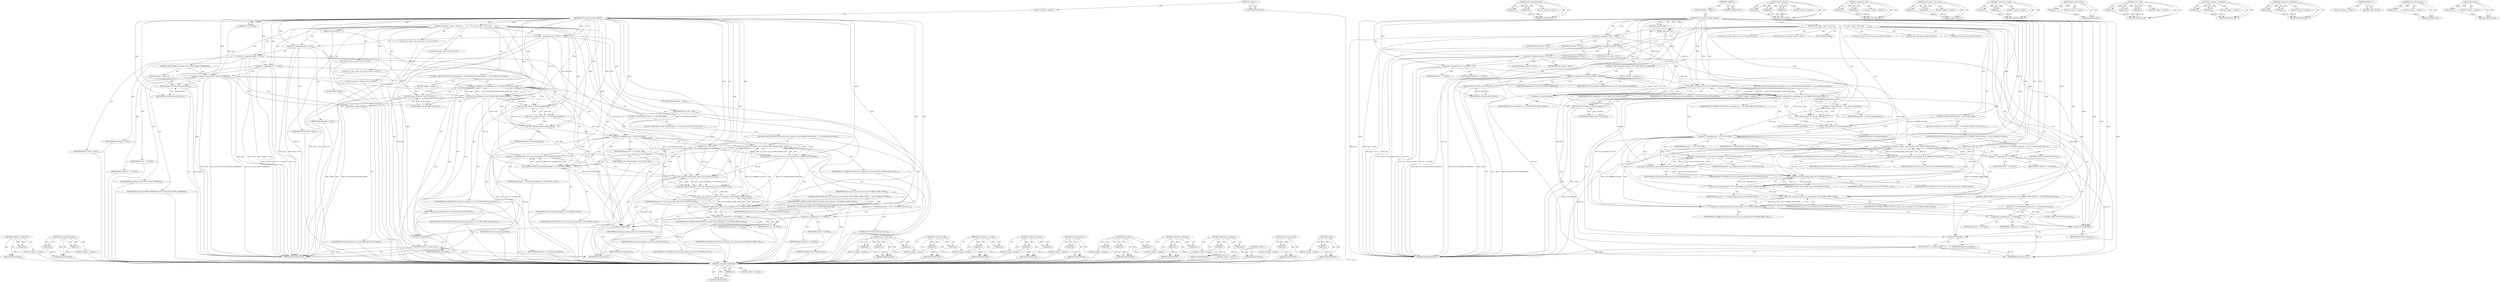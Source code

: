 digraph "M_free" {
vulnerable_145 [label=<(METHOD,&lt;operator&gt;.addressOf)>];
vulnerable_146 [label=<(PARAM,p1)>];
vulnerable_147 [label=<(BLOCK,&lt;empty&gt;,&lt;empty&gt;)>];
vulnerable_148 [label=<(METHOD_RETURN,ANY)>];
vulnerable_167 [label=<(METHOD,M_fs_path_basename)>];
vulnerable_168 [label=<(PARAM,p1)>];
vulnerable_169 [label=<(PARAM,p2)>];
vulnerable_170 [label=<(BLOCK,&lt;empty&gt;,&lt;empty&gt;)>];
vulnerable_171 [label=<(METHOD_RETURN,ANY)>];
vulnerable_6 [label=<(METHOD,&lt;global&gt;)<SUB>1</SUB>>];
vulnerable_7 [label=<(BLOCK,&lt;empty&gt;,&lt;empty&gt;)<SUB>1</SUB>>];
vulnerable_8 [label=<(METHOD,M_fs_check_overwrite_allowed)<SUB>1</SUB>>];
vulnerable_9 [label=<(PARAM,const char *p1)<SUB>1</SUB>>];
vulnerable_10 [label=<(PARAM,const char *p2)<SUB>1</SUB>>];
vulnerable_11 [label=<(PARAM,M_uint32 mode)<SUB>1</SUB>>];
vulnerable_12 [label=<(BLOCK,{
 	M_fs_info_t  *info = NULL;
	char         *p...,{
 	M_fs_info_t  *info = NULL;
	char         *p...)<SUB>2</SUB>>];
vulnerable_13 [label="<(LOCAL,M_fs_info_t* info: M_fs_info_t*)<SUB>3</SUB>>"];
vulnerable_14 [label=<(&lt;operator&gt;.assignment,*info = NULL)<SUB>3</SUB>>];
vulnerable_15 [label=<(IDENTIFIER,info,*info = NULL)<SUB>3</SUB>>];
vulnerable_16 [label=<(IDENTIFIER,NULL,*info = NULL)<SUB>3</SUB>>];
vulnerable_17 [label="<(LOCAL,char* pold: char*)<SUB>4</SUB>>"];
vulnerable_18 [label=<(&lt;operator&gt;.assignment,*pold = NULL)<SUB>4</SUB>>];
vulnerable_19 [label=<(IDENTIFIER,pold,*pold = NULL)<SUB>4</SUB>>];
vulnerable_20 [label=<(IDENTIFIER,NULL,*pold = NULL)<SUB>4</SUB>>];
vulnerable_21 [label="<(LOCAL,char* pnew: char*)<SUB>5</SUB>>"];
vulnerable_22 [label=<(&lt;operator&gt;.assignment,*pnew = NULL)<SUB>5</SUB>>];
vulnerable_23 [label=<(IDENTIFIER,pnew,*pnew = NULL)<SUB>5</SUB>>];
vulnerable_24 [label=<(IDENTIFIER,NULL,*pnew = NULL)<SUB>5</SUB>>];
vulnerable_25 [label="<(LOCAL,M_fs_type_t type: M_fs_type_t)<SUB>6</SUB>>"];
vulnerable_26 [label="<(LOCAL,M_bool ret: M_bool)<SUB>7</SUB>>"];
vulnerable_27 [label=<(&lt;operator&gt;.assignment,ret  = M_TRUE)<SUB>7</SUB>>];
vulnerable_28 [label=<(IDENTIFIER,ret,ret  = M_TRUE)<SUB>7</SUB>>];
vulnerable_29 [label=<(IDENTIFIER,M_TRUE,ret  = M_TRUE)<SUB>7</SUB>>];
vulnerable_30 [label=<(CONTROL_STRUCTURE,IF,if (mode &amp; M_FS_FILE_MODE_OVERWRITE))<SUB>9</SUB>>];
vulnerable_31 [label=<(&lt;operator&gt;.and,mode &amp; M_FS_FILE_MODE_OVERWRITE)<SUB>9</SUB>>];
vulnerable_32 [label=<(IDENTIFIER,mode,mode &amp; M_FS_FILE_MODE_OVERWRITE)<SUB>9</SUB>>];
vulnerable_33 [label=<(IDENTIFIER,M_FS_FILE_MODE_OVERWRITE,mode &amp; M_FS_FILE_MODE_OVERWRITE)<SUB>9</SUB>>];
vulnerable_34 [label=<(BLOCK,&lt;empty&gt;,&lt;empty&gt;)<SUB>10</SUB>>];
vulnerable_35 [label=<(RETURN,return M_TRUE;,return M_TRUE;)<SUB>10</SUB>>];
vulnerable_36 [label=<(IDENTIFIER,M_TRUE,return M_TRUE;)<SUB>10</SUB>>];
vulnerable_37 [label=<(CONTROL_STRUCTURE,IF,if (M_fs_info(&amp;info, p1, M_FS_PATH_INFO_FLAGS_BASIC) != M_FS_ERROR_SUCCESS))<SUB>21</SUB>>];
vulnerable_38 [label=<(&lt;operator&gt;.notEquals,M_fs_info(&amp;info, p1, M_FS_PATH_INFO_FLAGS_BASIC...)<SUB>21</SUB>>];
vulnerable_39 [label=<(M_fs_info,M_fs_info(&amp;info, p1, M_FS_PATH_INFO_FLAGS_BASIC))<SUB>21</SUB>>];
vulnerable_40 [label=<(&lt;operator&gt;.addressOf,&amp;info)<SUB>21</SUB>>];
vulnerable_41 [label=<(IDENTIFIER,info,M_fs_info(&amp;info, p1, M_FS_PATH_INFO_FLAGS_BASIC))<SUB>21</SUB>>];
vulnerable_42 [label=<(IDENTIFIER,p1,M_fs_info(&amp;info, p1, M_FS_PATH_INFO_FLAGS_BASIC))<SUB>21</SUB>>];
vulnerable_43 [label=<(IDENTIFIER,M_FS_PATH_INFO_FLAGS_BASIC,M_fs_info(&amp;info, p1, M_FS_PATH_INFO_FLAGS_BASIC))<SUB>21</SUB>>];
vulnerable_44 [label=<(IDENTIFIER,M_FS_ERROR_SUCCESS,M_fs_info(&amp;info, p1, M_FS_PATH_INFO_FLAGS_BASIC...)<SUB>21</SUB>>];
vulnerable_45 [label=<(BLOCK,&lt;empty&gt;,&lt;empty&gt;)<SUB>22</SUB>>];
vulnerable_46 [label=<(RETURN,return M_FALSE;,return M_FALSE;)<SUB>22</SUB>>];
vulnerable_47 [label=<(IDENTIFIER,M_FALSE,return M_FALSE;)<SUB>22</SUB>>];
vulnerable_48 [label=<(&lt;operator&gt;.assignment,type = M_fs_info_get_type(info))<SUB>24</SUB>>];
vulnerable_49 [label=<(IDENTIFIER,type,type = M_fs_info_get_type(info))<SUB>24</SUB>>];
vulnerable_50 [label=<(M_fs_info_get_type,M_fs_info_get_type(info))<SUB>24</SUB>>];
vulnerable_51 [label=<(IDENTIFIER,info,M_fs_info_get_type(info))<SUB>24</SUB>>];
vulnerable_52 [label=<(M_fs_info_destroy,M_fs_info_destroy(info))<SUB>25</SUB>>];
vulnerable_53 [label=<(IDENTIFIER,info,M_fs_info_destroy(info))<SUB>25</SUB>>];
vulnerable_54 [label=<(CONTROL_STRUCTURE,IF,if (type != M_FS_TYPE_DIR))<SUB>27</SUB>>];
vulnerable_55 [label=<(&lt;operator&gt;.notEquals,type != M_FS_TYPE_DIR)<SUB>27</SUB>>];
vulnerable_56 [label=<(IDENTIFIER,type,type != M_FS_TYPE_DIR)<SUB>27</SUB>>];
vulnerable_57 [label=<(IDENTIFIER,M_FS_TYPE_DIR,type != M_FS_TYPE_DIR)<SUB>27</SUB>>];
vulnerable_58 [label=<(BLOCK,{
 		/* File exists at path. */
		if (M_fs_perm...,{
 		/* File exists at path. */
		if (M_fs_perm...)<SUB>27</SUB>>];
vulnerable_59 [label=<(CONTROL_STRUCTURE,IF,if (M_fs_perms_can_access(p2, M_FS_PERMS_MODE_NONE) == M_FS_ERROR_SUCCESS))<SUB>29</SUB>>];
vulnerable_60 [label=<(&lt;operator&gt;.equals,M_fs_perms_can_access(p2, M_FS_PERMS_MODE_NONE)...)<SUB>29</SUB>>];
vulnerable_61 [label=<(M_fs_perms_can_access,M_fs_perms_can_access(p2, M_FS_PERMS_MODE_NONE))<SUB>29</SUB>>];
vulnerable_62 [label=<(IDENTIFIER,p2,M_fs_perms_can_access(p2, M_FS_PERMS_MODE_NONE))<SUB>29</SUB>>];
vulnerable_63 [label=<(IDENTIFIER,M_FS_PERMS_MODE_NONE,M_fs_perms_can_access(p2, M_FS_PERMS_MODE_NONE))<SUB>29</SUB>>];
vulnerable_64 [label=<(IDENTIFIER,M_FS_ERROR_SUCCESS,M_fs_perms_can_access(p2, M_FS_PERMS_MODE_NONE)...)<SUB>29</SUB>>];
vulnerable_65 [label=<(BLOCK,{
 			ret = M_FALSE;
 			goto done;
 		},{
 			ret = M_FALSE;
 			goto done;
 		})<SUB>30</SUB>>];
vulnerable_66 [label=<(&lt;operator&gt;.assignment,ret = M_FALSE)<SUB>31</SUB>>];
vulnerable_67 [label=<(IDENTIFIER,ret,ret = M_FALSE)<SUB>31</SUB>>];
vulnerable_68 [label=<(IDENTIFIER,M_FALSE,ret = M_FALSE)<SUB>31</SUB>>];
vulnerable_69 [label=<(CONTROL_STRUCTURE,GOTO,goto done;)<SUB>32</SUB>>];
vulnerable_70 [label=<(&lt;operator&gt;.assignment,pold = M_fs_path_basename(p1, M_FS_SYSTEM_AUTO))<SUB>37</SUB>>];
vulnerable_71 [label=<(IDENTIFIER,pold,pold = M_fs_path_basename(p1, M_FS_SYSTEM_AUTO))<SUB>37</SUB>>];
vulnerable_72 [label=<(M_fs_path_basename,M_fs_path_basename(p1, M_FS_SYSTEM_AUTO))<SUB>37</SUB>>];
vulnerable_73 [label=<(IDENTIFIER,p1,M_fs_path_basename(p1, M_FS_SYSTEM_AUTO))<SUB>37</SUB>>];
vulnerable_74 [label=<(IDENTIFIER,M_FS_SYSTEM_AUTO,M_fs_path_basename(p1, M_FS_SYSTEM_AUTO))<SUB>37</SUB>>];
vulnerable_75 [label=<(&lt;operator&gt;.assignment,pnew = M_fs_path_join(p2, pnew, M_FS_SYSTEM_AUTO))<SUB>38</SUB>>];
vulnerable_76 [label=<(IDENTIFIER,pnew,pnew = M_fs_path_join(p2, pnew, M_FS_SYSTEM_AUTO))<SUB>38</SUB>>];
vulnerable_77 [label=<(M_fs_path_join,M_fs_path_join(p2, pnew, M_FS_SYSTEM_AUTO))<SUB>38</SUB>>];
vulnerable_78 [label=<(IDENTIFIER,p2,M_fs_path_join(p2, pnew, M_FS_SYSTEM_AUTO))<SUB>38</SUB>>];
vulnerable_79 [label=<(IDENTIFIER,pnew,M_fs_path_join(p2, pnew, M_FS_SYSTEM_AUTO))<SUB>38</SUB>>];
vulnerable_80 [label=<(IDENTIFIER,M_FS_SYSTEM_AUTO,M_fs_path_join(p2, pnew, M_FS_SYSTEM_AUTO))<SUB>38</SUB>>];
vulnerable_81 [label=<(CONTROL_STRUCTURE,IF,if (M_fs_perms_can_access(pnew, M_FS_PERMS_MODE_NONE) == M_FS_ERROR_SUCCESS))<SUB>39</SUB>>];
vulnerable_82 [label=<(&lt;operator&gt;.equals,M_fs_perms_can_access(pnew, M_FS_PERMS_MODE_NON...)<SUB>39</SUB>>];
vulnerable_83 [label=<(M_fs_perms_can_access,M_fs_perms_can_access(pnew, M_FS_PERMS_MODE_NONE))<SUB>39</SUB>>];
vulnerable_84 [label=<(IDENTIFIER,pnew,M_fs_perms_can_access(pnew, M_FS_PERMS_MODE_NONE))<SUB>39</SUB>>];
vulnerable_85 [label=<(IDENTIFIER,M_FS_PERMS_MODE_NONE,M_fs_perms_can_access(pnew, M_FS_PERMS_MODE_NONE))<SUB>39</SUB>>];
vulnerable_86 [label=<(IDENTIFIER,M_FS_ERROR_SUCCESS,M_fs_perms_can_access(pnew, M_FS_PERMS_MODE_NON...)<SUB>39</SUB>>];
vulnerable_87 [label=<(BLOCK,{
		ret = M_FALSE;
		goto done;
	},{
		ret = M_FALSE;
		goto done;
	})<SUB>39</SUB>>];
vulnerable_88 [label=<(&lt;operator&gt;.assignment,ret = M_FALSE)<SUB>40</SUB>>];
vulnerable_89 [label=<(IDENTIFIER,ret,ret = M_FALSE)<SUB>40</SUB>>];
vulnerable_90 [label=<(IDENTIFIER,M_FALSE,ret = M_FALSE)<SUB>40</SUB>>];
vulnerable_91 [label=<(CONTROL_STRUCTURE,GOTO,goto done;)<SUB>41</SUB>>];
vulnerable_92 [label=<(JUMP_TARGET,done)<SUB>44</SUB>>];
vulnerable_93 [label=<(M_free,M_free(pnew))<SUB>45</SUB>>];
vulnerable_94 [label=<(IDENTIFIER,pnew,M_free(pnew))<SUB>45</SUB>>];
vulnerable_95 [label=<(M_free,M_free(pold))<SUB>46</SUB>>];
vulnerable_96 [label=<(IDENTIFIER,pold,M_free(pold))<SUB>46</SUB>>];
vulnerable_97 [label=<(RETURN,return ret;,return ret;)<SUB>47</SUB>>];
vulnerable_98 [label=<(IDENTIFIER,ret,return ret;)<SUB>47</SUB>>];
vulnerable_99 [label=<(METHOD_RETURN,M_bool)<SUB>1</SUB>>];
vulnerable_101 [label=<(METHOD_RETURN,ANY)<SUB>1</SUB>>];
vulnerable_172 [label=<(METHOD,M_fs_path_join)>];
vulnerable_173 [label=<(PARAM,p1)>];
vulnerable_174 [label=<(PARAM,p2)>];
vulnerable_175 [label=<(PARAM,p3)>];
vulnerable_176 [label=<(BLOCK,&lt;empty&gt;,&lt;empty&gt;)>];
vulnerable_177 [label=<(METHOD_RETURN,ANY)>];
vulnerable_129 [label=<(METHOD,&lt;operator&gt;.and)>];
vulnerable_130 [label=<(PARAM,p1)>];
vulnerable_131 [label=<(PARAM,p2)>];
vulnerable_132 [label=<(BLOCK,&lt;empty&gt;,&lt;empty&gt;)>];
vulnerable_133 [label=<(METHOD_RETURN,ANY)>];
vulnerable_162 [label=<(METHOD,M_fs_perms_can_access)>];
vulnerable_163 [label=<(PARAM,p1)>];
vulnerable_164 [label=<(PARAM,p2)>];
vulnerable_165 [label=<(BLOCK,&lt;empty&gt;,&lt;empty&gt;)>];
vulnerable_166 [label=<(METHOD_RETURN,ANY)>];
vulnerable_157 [label=<(METHOD,&lt;operator&gt;.equals)>];
vulnerable_158 [label=<(PARAM,p1)>];
vulnerable_159 [label=<(PARAM,p2)>];
vulnerable_160 [label=<(BLOCK,&lt;empty&gt;,&lt;empty&gt;)>];
vulnerable_161 [label=<(METHOD_RETURN,ANY)>];
vulnerable_153 [label=<(METHOD,M_fs_info_destroy)>];
vulnerable_154 [label=<(PARAM,p1)>];
vulnerable_155 [label=<(BLOCK,&lt;empty&gt;,&lt;empty&gt;)>];
vulnerable_156 [label=<(METHOD_RETURN,ANY)>];
vulnerable_139 [label=<(METHOD,M_fs_info)>];
vulnerable_140 [label=<(PARAM,p1)>];
vulnerable_141 [label=<(PARAM,p2)>];
vulnerable_142 [label=<(PARAM,p3)>];
vulnerable_143 [label=<(BLOCK,&lt;empty&gt;,&lt;empty&gt;)>];
vulnerable_144 [label=<(METHOD_RETURN,ANY)>];
vulnerable_134 [label=<(METHOD,&lt;operator&gt;.notEquals)>];
vulnerable_135 [label=<(PARAM,p1)>];
vulnerable_136 [label=<(PARAM,p2)>];
vulnerable_137 [label=<(BLOCK,&lt;empty&gt;,&lt;empty&gt;)>];
vulnerable_138 [label=<(METHOD_RETURN,ANY)>];
vulnerable_124 [label=<(METHOD,&lt;operator&gt;.assignment)>];
vulnerable_125 [label=<(PARAM,p1)>];
vulnerable_126 [label=<(PARAM,p2)>];
vulnerable_127 [label=<(BLOCK,&lt;empty&gt;,&lt;empty&gt;)>];
vulnerable_128 [label=<(METHOD_RETURN,ANY)>];
vulnerable_118 [label=<(METHOD,&lt;global&gt;)<SUB>1</SUB>>];
vulnerable_119 [label=<(BLOCK,&lt;empty&gt;,&lt;empty&gt;)>];
vulnerable_120 [label=<(METHOD_RETURN,ANY)>];
vulnerable_149 [label=<(METHOD,M_fs_info_get_type)>];
vulnerable_150 [label=<(PARAM,p1)>];
vulnerable_151 [label=<(BLOCK,&lt;empty&gt;,&lt;empty&gt;)>];
vulnerable_152 [label=<(METHOD_RETURN,ANY)>];
vulnerable_178 [label=<(METHOD,M_free)>];
vulnerable_179 [label=<(PARAM,p1)>];
vulnerable_180 [label=<(BLOCK,&lt;empty&gt;,&lt;empty&gt;)>];
vulnerable_181 [label=<(METHOD_RETURN,ANY)>];
fixed_145 [label=<(METHOD,&lt;operator&gt;.addressOf)>];
fixed_146 [label=<(PARAM,p1)>];
fixed_147 [label=<(BLOCK,&lt;empty&gt;,&lt;empty&gt;)>];
fixed_148 [label=<(METHOD_RETURN,ANY)>];
fixed_167 [label=<(METHOD,M_fs_path_basename)>];
fixed_168 [label=<(PARAM,p1)>];
fixed_169 [label=<(PARAM,p2)>];
fixed_170 [label=<(BLOCK,&lt;empty&gt;,&lt;empty&gt;)>];
fixed_171 [label=<(METHOD_RETURN,ANY)>];
fixed_6 [label=<(METHOD,&lt;global&gt;)<SUB>1</SUB>>];
fixed_7 [label=<(BLOCK,&lt;empty&gt;,&lt;empty&gt;)<SUB>1</SUB>>];
fixed_8 [label=<(METHOD,M_fs_check_overwrite_allowed)<SUB>1</SUB>>];
fixed_9 [label=<(PARAM,const char *p1)<SUB>1</SUB>>];
fixed_10 [label=<(PARAM,const char *p2)<SUB>1</SUB>>];
fixed_11 [label=<(PARAM,M_uint32 mode)<SUB>1</SUB>>];
fixed_12 [label=<(BLOCK,{
 	M_fs_info_t  *info = NULL;
	char         *p...,{
 	M_fs_info_t  *info = NULL;
	char         *p...)<SUB>2</SUB>>];
fixed_13 [label="<(LOCAL,M_fs_info_t* info: M_fs_info_t*)<SUB>3</SUB>>"];
fixed_14 [label=<(&lt;operator&gt;.assignment,*info = NULL)<SUB>3</SUB>>];
fixed_15 [label=<(IDENTIFIER,info,*info = NULL)<SUB>3</SUB>>];
fixed_16 [label=<(IDENTIFIER,NULL,*info = NULL)<SUB>3</SUB>>];
fixed_17 [label="<(LOCAL,char* pold: char*)<SUB>4</SUB>>"];
fixed_18 [label=<(&lt;operator&gt;.assignment,*pold = NULL)<SUB>4</SUB>>];
fixed_19 [label=<(IDENTIFIER,pold,*pold = NULL)<SUB>4</SUB>>];
fixed_20 [label=<(IDENTIFIER,NULL,*pold = NULL)<SUB>4</SUB>>];
fixed_21 [label="<(LOCAL,char* pnew: char*)<SUB>5</SUB>>"];
fixed_22 [label=<(&lt;operator&gt;.assignment,*pnew = NULL)<SUB>5</SUB>>];
fixed_23 [label=<(IDENTIFIER,pnew,*pnew = NULL)<SUB>5</SUB>>];
fixed_24 [label=<(IDENTIFIER,NULL,*pnew = NULL)<SUB>5</SUB>>];
fixed_25 [label="<(LOCAL,M_fs_type_t type: M_fs_type_t)<SUB>6</SUB>>"];
fixed_26 [label="<(LOCAL,M_bool ret: M_bool)<SUB>7</SUB>>"];
fixed_27 [label=<(&lt;operator&gt;.assignment,ret  = M_TRUE)<SUB>7</SUB>>];
fixed_28 [label=<(IDENTIFIER,ret,ret  = M_TRUE)<SUB>7</SUB>>];
fixed_29 [label=<(IDENTIFIER,M_TRUE,ret  = M_TRUE)<SUB>7</SUB>>];
fixed_30 [label=<(CONTROL_STRUCTURE,IF,if (mode &amp; M_FS_FILE_MODE_OVERWRITE))<SUB>9</SUB>>];
fixed_31 [label=<(&lt;operator&gt;.and,mode &amp; M_FS_FILE_MODE_OVERWRITE)<SUB>9</SUB>>];
fixed_32 [label=<(IDENTIFIER,mode,mode &amp; M_FS_FILE_MODE_OVERWRITE)<SUB>9</SUB>>];
fixed_33 [label=<(IDENTIFIER,M_FS_FILE_MODE_OVERWRITE,mode &amp; M_FS_FILE_MODE_OVERWRITE)<SUB>9</SUB>>];
fixed_34 [label=<(BLOCK,&lt;empty&gt;,&lt;empty&gt;)<SUB>10</SUB>>];
fixed_35 [label=<(RETURN,return M_TRUE;,return M_TRUE;)<SUB>10</SUB>>];
fixed_36 [label=<(IDENTIFIER,M_TRUE,return M_TRUE;)<SUB>10</SUB>>];
fixed_37 [label=<(CONTROL_STRUCTURE,IF,if (M_fs_info(&amp;info, p1, M_FS_PATH_INFO_FLAGS_BASIC) != M_FS_ERROR_SUCCESS))<SUB>21</SUB>>];
fixed_38 [label=<(&lt;operator&gt;.notEquals,M_fs_info(&amp;info, p1, M_FS_PATH_INFO_FLAGS_BASIC...)<SUB>21</SUB>>];
fixed_39 [label=<(M_fs_info,M_fs_info(&amp;info, p1, M_FS_PATH_INFO_FLAGS_BASIC))<SUB>21</SUB>>];
fixed_40 [label=<(&lt;operator&gt;.addressOf,&amp;info)<SUB>21</SUB>>];
fixed_41 [label=<(IDENTIFIER,info,M_fs_info(&amp;info, p1, M_FS_PATH_INFO_FLAGS_BASIC))<SUB>21</SUB>>];
fixed_42 [label=<(IDENTIFIER,p1,M_fs_info(&amp;info, p1, M_FS_PATH_INFO_FLAGS_BASIC))<SUB>21</SUB>>];
fixed_43 [label=<(IDENTIFIER,M_FS_PATH_INFO_FLAGS_BASIC,M_fs_info(&amp;info, p1, M_FS_PATH_INFO_FLAGS_BASIC))<SUB>21</SUB>>];
fixed_44 [label=<(IDENTIFIER,M_FS_ERROR_SUCCESS,M_fs_info(&amp;info, p1, M_FS_PATH_INFO_FLAGS_BASIC...)<SUB>21</SUB>>];
fixed_45 [label=<(BLOCK,&lt;empty&gt;,&lt;empty&gt;)<SUB>22</SUB>>];
fixed_46 [label=<(RETURN,return M_FALSE;,return M_FALSE;)<SUB>22</SUB>>];
fixed_47 [label=<(IDENTIFIER,M_FALSE,return M_FALSE;)<SUB>22</SUB>>];
fixed_48 [label=<(&lt;operator&gt;.assignment,type = M_fs_info_get_type(info))<SUB>24</SUB>>];
fixed_49 [label=<(IDENTIFIER,type,type = M_fs_info_get_type(info))<SUB>24</SUB>>];
fixed_50 [label=<(M_fs_info_get_type,M_fs_info_get_type(info))<SUB>24</SUB>>];
fixed_51 [label=<(IDENTIFIER,info,M_fs_info_get_type(info))<SUB>24</SUB>>];
fixed_52 [label=<(M_fs_info_destroy,M_fs_info_destroy(info))<SUB>25</SUB>>];
fixed_53 [label=<(IDENTIFIER,info,M_fs_info_destroy(info))<SUB>25</SUB>>];
fixed_54 [label=<(CONTROL_STRUCTURE,IF,if (type != M_FS_TYPE_DIR))<SUB>27</SUB>>];
fixed_55 [label=<(&lt;operator&gt;.notEquals,type != M_FS_TYPE_DIR)<SUB>27</SUB>>];
fixed_56 [label=<(IDENTIFIER,type,type != M_FS_TYPE_DIR)<SUB>27</SUB>>];
fixed_57 [label=<(IDENTIFIER,M_FS_TYPE_DIR,type != M_FS_TYPE_DIR)<SUB>27</SUB>>];
fixed_58 [label=<(BLOCK,{
 		/* File exists at path. */
		if (M_fs_perm...,{
 		/* File exists at path. */
		if (M_fs_perm...)<SUB>27</SUB>>];
fixed_59 [label=<(CONTROL_STRUCTURE,IF,if (M_fs_perms_can_access(p2, M_FS_PERMS_MODE_NONE) == M_FS_ERROR_SUCCESS))<SUB>29</SUB>>];
fixed_60 [label=<(&lt;operator&gt;.equals,M_fs_perms_can_access(p2, M_FS_PERMS_MODE_NONE)...)<SUB>29</SUB>>];
fixed_61 [label=<(M_fs_perms_can_access,M_fs_perms_can_access(p2, M_FS_PERMS_MODE_NONE))<SUB>29</SUB>>];
fixed_62 [label=<(IDENTIFIER,p2,M_fs_perms_can_access(p2, M_FS_PERMS_MODE_NONE))<SUB>29</SUB>>];
fixed_63 [label=<(IDENTIFIER,M_FS_PERMS_MODE_NONE,M_fs_perms_can_access(p2, M_FS_PERMS_MODE_NONE))<SUB>29</SUB>>];
fixed_64 [label=<(IDENTIFIER,M_FS_ERROR_SUCCESS,M_fs_perms_can_access(p2, M_FS_PERMS_MODE_NONE)...)<SUB>29</SUB>>];
fixed_65 [label=<(BLOCK,{
 			ret = M_FALSE;
 			goto done;
 		},{
 			ret = M_FALSE;
 			goto done;
 		})<SUB>29</SUB>>];
fixed_66 [label=<(&lt;operator&gt;.assignment,ret = M_FALSE)<SUB>30</SUB>>];
fixed_67 [label=<(IDENTIFIER,ret,ret = M_FALSE)<SUB>30</SUB>>];
fixed_68 [label=<(IDENTIFIER,M_FALSE,ret = M_FALSE)<SUB>30</SUB>>];
fixed_69 [label=<(CONTROL_STRUCTURE,GOTO,goto done;)<SUB>31</SUB>>];
fixed_70 [label=<(&lt;operator&gt;.assignment,pold = M_fs_path_basename(p1, M_FS_SYSTEM_AUTO))<SUB>36</SUB>>];
fixed_71 [label=<(IDENTIFIER,pold,pold = M_fs_path_basename(p1, M_FS_SYSTEM_AUTO))<SUB>36</SUB>>];
fixed_72 [label=<(M_fs_path_basename,M_fs_path_basename(p1, M_FS_SYSTEM_AUTO))<SUB>36</SUB>>];
fixed_73 [label=<(IDENTIFIER,p1,M_fs_path_basename(p1, M_FS_SYSTEM_AUTO))<SUB>36</SUB>>];
fixed_74 [label=<(IDENTIFIER,M_FS_SYSTEM_AUTO,M_fs_path_basename(p1, M_FS_SYSTEM_AUTO))<SUB>36</SUB>>];
fixed_75 [label=<(&lt;operator&gt;.assignment,pnew = M_fs_path_join(p2, pnew, M_FS_SYSTEM_AUTO))<SUB>37</SUB>>];
fixed_76 [label=<(IDENTIFIER,pnew,pnew = M_fs_path_join(p2, pnew, M_FS_SYSTEM_AUTO))<SUB>37</SUB>>];
fixed_77 [label=<(M_fs_path_join,M_fs_path_join(p2, pnew, M_FS_SYSTEM_AUTO))<SUB>37</SUB>>];
fixed_78 [label=<(IDENTIFIER,p2,M_fs_path_join(p2, pnew, M_FS_SYSTEM_AUTO))<SUB>37</SUB>>];
fixed_79 [label=<(IDENTIFIER,pnew,M_fs_path_join(p2, pnew, M_FS_SYSTEM_AUTO))<SUB>37</SUB>>];
fixed_80 [label=<(IDENTIFIER,M_FS_SYSTEM_AUTO,M_fs_path_join(p2, pnew, M_FS_SYSTEM_AUTO))<SUB>37</SUB>>];
fixed_81 [label=<(CONTROL_STRUCTURE,IF,if (M_fs_perms_can_access(pnew, M_FS_PERMS_MODE_NONE) == M_FS_ERROR_SUCCESS))<SUB>38</SUB>>];
fixed_82 [label=<(&lt;operator&gt;.equals,M_fs_perms_can_access(pnew, M_FS_PERMS_MODE_NON...)<SUB>38</SUB>>];
fixed_83 [label=<(M_fs_perms_can_access,M_fs_perms_can_access(pnew, M_FS_PERMS_MODE_NONE))<SUB>38</SUB>>];
fixed_84 [label=<(IDENTIFIER,pnew,M_fs_perms_can_access(pnew, M_FS_PERMS_MODE_NONE))<SUB>38</SUB>>];
fixed_85 [label=<(IDENTIFIER,M_FS_PERMS_MODE_NONE,M_fs_perms_can_access(pnew, M_FS_PERMS_MODE_NONE))<SUB>38</SUB>>];
fixed_86 [label=<(IDENTIFIER,M_FS_ERROR_SUCCESS,M_fs_perms_can_access(pnew, M_FS_PERMS_MODE_NON...)<SUB>38</SUB>>];
fixed_87 [label=<(BLOCK,{
		ret = M_FALSE;
		goto done;
	},{
		ret = M_FALSE;
		goto done;
	})<SUB>38</SUB>>];
fixed_88 [label=<(&lt;operator&gt;.assignment,ret = M_FALSE)<SUB>39</SUB>>];
fixed_89 [label=<(IDENTIFIER,ret,ret = M_FALSE)<SUB>39</SUB>>];
fixed_90 [label=<(IDENTIFIER,M_FALSE,ret = M_FALSE)<SUB>39</SUB>>];
fixed_91 [label=<(CONTROL_STRUCTURE,GOTO,goto done;)<SUB>40</SUB>>];
fixed_92 [label=<(JUMP_TARGET,done)<SUB>43</SUB>>];
fixed_93 [label=<(M_free,M_free(pnew))<SUB>44</SUB>>];
fixed_94 [label=<(IDENTIFIER,pnew,M_free(pnew))<SUB>44</SUB>>];
fixed_95 [label=<(M_free,M_free(pold))<SUB>45</SUB>>];
fixed_96 [label=<(IDENTIFIER,pold,M_free(pold))<SUB>45</SUB>>];
fixed_97 [label=<(RETURN,return ret;,return ret;)<SUB>46</SUB>>];
fixed_98 [label=<(IDENTIFIER,ret,return ret;)<SUB>46</SUB>>];
fixed_99 [label=<(METHOD_RETURN,M_bool)<SUB>1</SUB>>];
fixed_101 [label=<(METHOD_RETURN,ANY)<SUB>1</SUB>>];
fixed_172 [label=<(METHOD,M_fs_path_join)>];
fixed_173 [label=<(PARAM,p1)>];
fixed_174 [label=<(PARAM,p2)>];
fixed_175 [label=<(PARAM,p3)>];
fixed_176 [label=<(BLOCK,&lt;empty&gt;,&lt;empty&gt;)>];
fixed_177 [label=<(METHOD_RETURN,ANY)>];
fixed_129 [label=<(METHOD,&lt;operator&gt;.and)>];
fixed_130 [label=<(PARAM,p1)>];
fixed_131 [label=<(PARAM,p2)>];
fixed_132 [label=<(BLOCK,&lt;empty&gt;,&lt;empty&gt;)>];
fixed_133 [label=<(METHOD_RETURN,ANY)>];
fixed_162 [label=<(METHOD,M_fs_perms_can_access)>];
fixed_163 [label=<(PARAM,p1)>];
fixed_164 [label=<(PARAM,p2)>];
fixed_165 [label=<(BLOCK,&lt;empty&gt;,&lt;empty&gt;)>];
fixed_166 [label=<(METHOD_RETURN,ANY)>];
fixed_157 [label=<(METHOD,&lt;operator&gt;.equals)>];
fixed_158 [label=<(PARAM,p1)>];
fixed_159 [label=<(PARAM,p2)>];
fixed_160 [label=<(BLOCK,&lt;empty&gt;,&lt;empty&gt;)>];
fixed_161 [label=<(METHOD_RETURN,ANY)>];
fixed_153 [label=<(METHOD,M_fs_info_destroy)>];
fixed_154 [label=<(PARAM,p1)>];
fixed_155 [label=<(BLOCK,&lt;empty&gt;,&lt;empty&gt;)>];
fixed_156 [label=<(METHOD_RETURN,ANY)>];
fixed_139 [label=<(METHOD,M_fs_info)>];
fixed_140 [label=<(PARAM,p1)>];
fixed_141 [label=<(PARAM,p2)>];
fixed_142 [label=<(PARAM,p3)>];
fixed_143 [label=<(BLOCK,&lt;empty&gt;,&lt;empty&gt;)>];
fixed_144 [label=<(METHOD_RETURN,ANY)>];
fixed_134 [label=<(METHOD,&lt;operator&gt;.notEquals)>];
fixed_135 [label=<(PARAM,p1)>];
fixed_136 [label=<(PARAM,p2)>];
fixed_137 [label=<(BLOCK,&lt;empty&gt;,&lt;empty&gt;)>];
fixed_138 [label=<(METHOD_RETURN,ANY)>];
fixed_124 [label=<(METHOD,&lt;operator&gt;.assignment)>];
fixed_125 [label=<(PARAM,p1)>];
fixed_126 [label=<(PARAM,p2)>];
fixed_127 [label=<(BLOCK,&lt;empty&gt;,&lt;empty&gt;)>];
fixed_128 [label=<(METHOD_RETURN,ANY)>];
fixed_118 [label=<(METHOD,&lt;global&gt;)<SUB>1</SUB>>];
fixed_119 [label=<(BLOCK,&lt;empty&gt;,&lt;empty&gt;)>];
fixed_120 [label=<(METHOD_RETURN,ANY)>];
fixed_149 [label=<(METHOD,M_fs_info_get_type)>];
fixed_150 [label=<(PARAM,p1)>];
fixed_151 [label=<(BLOCK,&lt;empty&gt;,&lt;empty&gt;)>];
fixed_152 [label=<(METHOD_RETURN,ANY)>];
fixed_178 [label=<(METHOD,M_free)>];
fixed_179 [label=<(PARAM,p1)>];
fixed_180 [label=<(BLOCK,&lt;empty&gt;,&lt;empty&gt;)>];
fixed_181 [label=<(METHOD_RETURN,ANY)>];
vulnerable_145 -> vulnerable_146  [key=0, label="AST: "];
vulnerable_145 -> vulnerable_146  [key=1, label="DDG: "];
vulnerable_145 -> vulnerable_147  [key=0, label="AST: "];
vulnerable_145 -> vulnerable_148  [key=0, label="AST: "];
vulnerable_145 -> vulnerable_148  [key=1, label="CFG: "];
vulnerable_146 -> vulnerable_148  [key=0, label="DDG: p1"];
vulnerable_147 -> fixed_145  [key=0];
vulnerable_148 -> fixed_145  [key=0];
vulnerable_167 -> vulnerable_168  [key=0, label="AST: "];
vulnerable_167 -> vulnerable_168  [key=1, label="DDG: "];
vulnerable_167 -> vulnerable_170  [key=0, label="AST: "];
vulnerable_167 -> vulnerable_169  [key=0, label="AST: "];
vulnerable_167 -> vulnerable_169  [key=1, label="DDG: "];
vulnerable_167 -> vulnerable_171  [key=0, label="AST: "];
vulnerable_167 -> vulnerable_171  [key=1, label="CFG: "];
vulnerable_168 -> vulnerable_171  [key=0, label="DDG: p1"];
vulnerable_169 -> vulnerable_171  [key=0, label="DDG: p2"];
vulnerable_170 -> fixed_145  [key=0];
vulnerable_171 -> fixed_145  [key=0];
vulnerable_6 -> vulnerable_7  [key=0, label="AST: "];
vulnerable_6 -> vulnerable_101  [key=0, label="AST: "];
vulnerable_6 -> vulnerable_101  [key=1, label="CFG: "];
vulnerable_7 -> vulnerable_8  [key=0, label="AST: "];
vulnerable_8 -> vulnerable_9  [key=0, label="AST: "];
vulnerable_8 -> vulnerable_9  [key=1, label="DDG: "];
vulnerable_8 -> vulnerable_10  [key=0, label="AST: "];
vulnerable_8 -> vulnerable_10  [key=1, label="DDG: "];
vulnerable_8 -> vulnerable_11  [key=0, label="AST: "];
vulnerable_8 -> vulnerable_11  [key=1, label="DDG: "];
vulnerable_8 -> vulnerable_12  [key=0, label="AST: "];
vulnerable_8 -> vulnerable_99  [key=0, label="AST: "];
vulnerable_8 -> vulnerable_14  [key=0, label="CFG: "];
vulnerable_8 -> vulnerable_14  [key=1, label="DDG: "];
vulnerable_8 -> vulnerable_18  [key=0, label="DDG: "];
vulnerable_8 -> vulnerable_22  [key=0, label="DDG: "];
vulnerable_8 -> vulnerable_27  [key=0, label="DDG: "];
vulnerable_8 -> vulnerable_52  [key=0, label="DDG: "];
vulnerable_8 -> vulnerable_93  [key=0, label="DDG: "];
vulnerable_8 -> vulnerable_95  [key=0, label="DDG: "];
vulnerable_8 -> vulnerable_98  [key=0, label="DDG: "];
vulnerable_8 -> vulnerable_31  [key=0, label="DDG: "];
vulnerable_8 -> vulnerable_38  [key=0, label="DDG: "];
vulnerable_8 -> vulnerable_46  [key=0, label="DDG: "];
vulnerable_8 -> vulnerable_50  [key=0, label="DDG: "];
vulnerable_8 -> vulnerable_55  [key=0, label="DDG: "];
vulnerable_8 -> vulnerable_72  [key=0, label="DDG: "];
vulnerable_8 -> vulnerable_77  [key=0, label="DDG: "];
vulnerable_8 -> vulnerable_82  [key=0, label="DDG: "];
vulnerable_8 -> vulnerable_88  [key=0, label="DDG: "];
vulnerable_8 -> vulnerable_36  [key=0, label="DDG: "];
vulnerable_8 -> vulnerable_39  [key=0, label="DDG: "];
vulnerable_8 -> vulnerable_47  [key=0, label="DDG: "];
vulnerable_8 -> vulnerable_83  [key=0, label="DDG: "];
vulnerable_8 -> vulnerable_60  [key=0, label="DDG: "];
vulnerable_8 -> vulnerable_66  [key=0, label="DDG: "];
vulnerable_8 -> vulnerable_61  [key=0, label="DDG: "];
vulnerable_9 -> vulnerable_99  [key=0, label="DDG: p1"];
vulnerable_9 -> vulnerable_39  [key=0, label="DDG: p1"];
vulnerable_10 -> vulnerable_99  [key=0, label="DDG: p2"];
vulnerable_10 -> vulnerable_77  [key=0, label="DDG: p2"];
vulnerable_10 -> vulnerable_61  [key=0, label="DDG: p2"];
vulnerable_11 -> vulnerable_31  [key=0, label="DDG: mode"];
vulnerable_12 -> vulnerable_13  [key=0, label="AST: "];
vulnerable_12 -> vulnerable_14  [key=0, label="AST: "];
vulnerable_12 -> vulnerable_17  [key=0, label="AST: "];
vulnerable_12 -> vulnerable_18  [key=0, label="AST: "];
vulnerable_12 -> vulnerable_21  [key=0, label="AST: "];
vulnerable_12 -> vulnerable_22  [key=0, label="AST: "];
vulnerable_12 -> vulnerable_25  [key=0, label="AST: "];
vulnerable_12 -> vulnerable_26  [key=0, label="AST: "];
vulnerable_12 -> vulnerable_27  [key=0, label="AST: "];
vulnerable_12 -> vulnerable_30  [key=0, label="AST: "];
vulnerable_12 -> vulnerable_37  [key=0, label="AST: "];
vulnerable_12 -> vulnerable_48  [key=0, label="AST: "];
vulnerable_12 -> vulnerable_52  [key=0, label="AST: "];
vulnerable_12 -> vulnerable_54  [key=0, label="AST: "];
vulnerable_12 -> vulnerable_70  [key=0, label="AST: "];
vulnerable_12 -> vulnerable_75  [key=0, label="AST: "];
vulnerable_12 -> vulnerable_81  [key=0, label="AST: "];
vulnerable_12 -> vulnerable_92  [key=0, label="AST: "];
vulnerable_12 -> vulnerable_93  [key=0, label="AST: "];
vulnerable_12 -> vulnerable_95  [key=0, label="AST: "];
vulnerable_12 -> vulnerable_97  [key=0, label="AST: "];
vulnerable_13 -> fixed_145  [key=0];
vulnerable_14 -> vulnerable_15  [key=0, label="AST: "];
vulnerable_14 -> vulnerable_16  [key=0, label="AST: "];
vulnerable_14 -> vulnerable_18  [key=0, label="CFG: "];
vulnerable_14 -> vulnerable_99  [key=0, label="DDG: info"];
vulnerable_14 -> vulnerable_99  [key=1, label="DDG: *info = NULL"];
vulnerable_14 -> vulnerable_50  [key=0, label="DDG: info"];
vulnerable_14 -> vulnerable_39  [key=0, label="DDG: info"];
vulnerable_15 -> fixed_145  [key=0];
vulnerable_16 -> fixed_145  [key=0];
vulnerable_17 -> fixed_145  [key=0];
vulnerable_18 -> vulnerable_19  [key=0, label="AST: "];
vulnerable_18 -> vulnerable_20  [key=0, label="AST: "];
vulnerable_18 -> vulnerable_22  [key=0, label="CFG: "];
vulnerable_18 -> vulnerable_99  [key=0, label="DDG: pold"];
vulnerable_18 -> vulnerable_99  [key=1, label="DDG: *pold = NULL"];
vulnerable_18 -> vulnerable_95  [key=0, label="DDG: pold"];
vulnerable_19 -> fixed_145  [key=0];
vulnerable_20 -> fixed_145  [key=0];
vulnerable_21 -> fixed_145  [key=0];
vulnerable_22 -> vulnerable_23  [key=0, label="AST: "];
vulnerable_22 -> vulnerable_24  [key=0, label="AST: "];
vulnerable_22 -> vulnerable_27  [key=0, label="CFG: "];
vulnerable_22 -> vulnerable_99  [key=0, label="DDG: pnew"];
vulnerable_22 -> vulnerable_99  [key=1, label="DDG: NULL"];
vulnerable_22 -> vulnerable_99  [key=2, label="DDG: *pnew = NULL"];
vulnerable_22 -> vulnerable_93  [key=0, label="DDG: pnew"];
vulnerable_22 -> vulnerable_77  [key=0, label="DDG: pnew"];
vulnerable_23 -> fixed_145  [key=0];
vulnerable_24 -> fixed_145  [key=0];
vulnerable_25 -> fixed_145  [key=0];
vulnerable_26 -> fixed_145  [key=0];
vulnerable_27 -> vulnerable_28  [key=0, label="AST: "];
vulnerable_27 -> vulnerable_29  [key=0, label="AST: "];
vulnerable_27 -> vulnerable_31  [key=0, label="CFG: "];
vulnerable_27 -> vulnerable_99  [key=0, label="DDG: ret"];
vulnerable_27 -> vulnerable_99  [key=1, label="DDG: M_TRUE"];
vulnerable_27 -> vulnerable_99  [key=2, label="DDG: ret  = M_TRUE"];
vulnerable_27 -> vulnerable_98  [key=0, label="DDG: ret"];
vulnerable_28 -> fixed_145  [key=0];
vulnerable_29 -> fixed_145  [key=0];
vulnerable_30 -> vulnerable_31  [key=0, label="AST: "];
vulnerable_30 -> vulnerable_34  [key=0, label="AST: "];
vulnerable_31 -> vulnerable_32  [key=0, label="AST: "];
vulnerable_31 -> vulnerable_33  [key=0, label="AST: "];
vulnerable_31 -> vulnerable_35  [key=0, label="CFG: "];
vulnerable_31 -> vulnerable_35  [key=1, label="CDG: "];
vulnerable_31 -> vulnerable_40  [key=0, label="CFG: "];
vulnerable_31 -> vulnerable_40  [key=1, label="CDG: "];
vulnerable_31 -> vulnerable_99  [key=0, label="DDG: mode"];
vulnerable_31 -> vulnerable_99  [key=1, label="DDG: mode &amp; M_FS_FILE_MODE_OVERWRITE"];
vulnerable_31 -> vulnerable_99  [key=2, label="DDG: M_FS_FILE_MODE_OVERWRITE"];
vulnerable_31 -> vulnerable_38  [key=0, label="CDG: "];
vulnerable_31 -> vulnerable_39  [key=0, label="CDG: "];
vulnerable_32 -> fixed_145  [key=0];
vulnerable_33 -> fixed_145  [key=0];
vulnerable_34 -> vulnerable_35  [key=0, label="AST: "];
vulnerable_35 -> vulnerable_36  [key=0, label="AST: "];
vulnerable_35 -> vulnerable_99  [key=0, label="CFG: "];
vulnerable_35 -> vulnerable_99  [key=1, label="DDG: &lt;RET&gt;"];
vulnerable_36 -> vulnerable_35  [key=0, label="DDG: M_TRUE"];
vulnerable_37 -> vulnerable_38  [key=0, label="AST: "];
vulnerable_37 -> vulnerable_45  [key=0, label="AST: "];
vulnerable_38 -> vulnerable_39  [key=0, label="AST: "];
vulnerable_38 -> vulnerable_44  [key=0, label="AST: "];
vulnerable_38 -> vulnerable_46  [key=0, label="CFG: "];
vulnerable_38 -> vulnerable_46  [key=1, label="CDG: "];
vulnerable_38 -> vulnerable_50  [key=0, label="CFG: "];
vulnerable_38 -> vulnerable_50  [key=1, label="CDG: "];
vulnerable_38 -> vulnerable_82  [key=0, label="DDG: M_FS_ERROR_SUCCESS"];
vulnerable_38 -> vulnerable_60  [key=0, label="DDG: M_FS_ERROR_SUCCESS"];
vulnerable_38 -> vulnerable_48  [key=0, label="CDG: "];
vulnerable_38 -> vulnerable_52  [key=0, label="CDG: "];
vulnerable_38 -> vulnerable_95  [key=0, label="CDG: "];
vulnerable_38 -> vulnerable_97  [key=0, label="CDG: "];
vulnerable_38 -> vulnerable_93  [key=0, label="CDG: "];
vulnerable_38 -> vulnerable_55  [key=0, label="CDG: "];
vulnerable_39 -> vulnerable_40  [key=0, label="AST: "];
vulnerable_39 -> vulnerable_42  [key=0, label="AST: "];
vulnerable_39 -> vulnerable_43  [key=0, label="AST: "];
vulnerable_39 -> vulnerable_38  [key=0, label="CFG: "];
vulnerable_39 -> vulnerable_38  [key=1, label="DDG: &amp;info"];
vulnerable_39 -> vulnerable_38  [key=2, label="DDG: p1"];
vulnerable_39 -> vulnerable_38  [key=3, label="DDG: M_FS_PATH_INFO_FLAGS_BASIC"];
vulnerable_39 -> vulnerable_99  [key=0, label="DDG: M_FS_PATH_INFO_FLAGS_BASIC"];
vulnerable_39 -> vulnerable_52  [key=0, label="DDG: &amp;info"];
vulnerable_39 -> vulnerable_50  [key=0, label="DDG: &amp;info"];
vulnerable_39 -> vulnerable_72  [key=0, label="DDG: p1"];
vulnerable_40 -> vulnerable_41  [key=0, label="AST: "];
vulnerable_40 -> vulnerable_39  [key=0, label="CFG: "];
vulnerable_41 -> fixed_145  [key=0];
vulnerable_42 -> fixed_145  [key=0];
vulnerable_43 -> fixed_145  [key=0];
vulnerable_44 -> fixed_145  [key=0];
vulnerable_45 -> vulnerable_46  [key=0, label="AST: "];
vulnerable_46 -> vulnerable_47  [key=0, label="AST: "];
vulnerable_46 -> vulnerable_99  [key=0, label="CFG: "];
vulnerable_46 -> vulnerable_99  [key=1, label="DDG: &lt;RET&gt;"];
vulnerable_47 -> vulnerable_46  [key=0, label="DDG: M_FALSE"];
vulnerable_48 -> vulnerable_49  [key=0, label="AST: "];
vulnerable_48 -> vulnerable_50  [key=0, label="AST: "];
vulnerable_48 -> vulnerable_52  [key=0, label="CFG: "];
vulnerable_48 -> vulnerable_55  [key=0, label="DDG: type"];
vulnerable_49 -> fixed_145  [key=0];
vulnerable_50 -> vulnerable_51  [key=0, label="AST: "];
vulnerable_50 -> vulnerable_48  [key=0, label="CFG: "];
vulnerable_50 -> vulnerable_48  [key=1, label="DDG: info"];
vulnerable_50 -> vulnerable_52  [key=0, label="DDG: info"];
vulnerable_51 -> fixed_145  [key=0];
vulnerable_52 -> vulnerable_53  [key=0, label="AST: "];
vulnerable_52 -> vulnerable_55  [key=0, label="CFG: "];
vulnerable_53 -> fixed_145  [key=0];
vulnerable_54 -> vulnerable_55  [key=0, label="AST: "];
vulnerable_54 -> vulnerable_58  [key=0, label="AST: "];
vulnerable_55 -> vulnerable_56  [key=0, label="AST: "];
vulnerable_55 -> vulnerable_57  [key=0, label="AST: "];
vulnerable_55 -> vulnerable_61  [key=0, label="CFG: "];
vulnerable_55 -> vulnerable_61  [key=1, label="CDG: "];
vulnerable_55 -> vulnerable_72  [key=0, label="CFG: "];
vulnerable_55 -> vulnerable_72  [key=1, label="CDG: "];
vulnerable_55 -> vulnerable_99  [key=0, label="DDG: M_FS_TYPE_DIR"];
vulnerable_55 -> vulnerable_60  [key=0, label="CDG: "];
vulnerable_55 -> vulnerable_77  [key=0, label="CDG: "];
vulnerable_55 -> vulnerable_75  [key=0, label="CDG: "];
vulnerable_55 -> vulnerable_82  [key=0, label="CDG: "];
vulnerable_55 -> vulnerable_83  [key=0, label="CDG: "];
vulnerable_55 -> vulnerable_70  [key=0, label="CDG: "];
vulnerable_56 -> fixed_145  [key=0];
vulnerable_57 -> fixed_145  [key=0];
vulnerable_58 -> vulnerable_59  [key=0, label="AST: "];
vulnerable_59 -> vulnerable_60  [key=0, label="AST: "];
vulnerable_59 -> vulnerable_65  [key=0, label="AST: "];
vulnerable_60 -> vulnerable_61  [key=0, label="AST: "];
vulnerable_60 -> vulnerable_64  [key=0, label="AST: "];
vulnerable_60 -> vulnerable_66  [key=0, label="CFG: "];
vulnerable_60 -> vulnerable_66  [key=1, label="CDG: "];
vulnerable_60 -> vulnerable_72  [key=0, label="CFG: "];
vulnerable_60 -> vulnerable_72  [key=1, label="CDG: "];
vulnerable_60 -> vulnerable_82  [key=0, label="DDG: M_FS_ERROR_SUCCESS"];
vulnerable_60 -> vulnerable_82  [key=1, label="CDG: "];
vulnerable_60 -> vulnerable_77  [key=0, label="CDG: "];
vulnerable_60 -> vulnerable_75  [key=0, label="CDG: "];
vulnerable_60 -> vulnerable_83  [key=0, label="CDG: "];
vulnerable_60 -> vulnerable_70  [key=0, label="CDG: "];
vulnerable_61 -> vulnerable_62  [key=0, label="AST: "];
vulnerable_61 -> vulnerable_63  [key=0, label="AST: "];
vulnerable_61 -> vulnerable_60  [key=0, label="CFG: "];
vulnerable_61 -> vulnerable_60  [key=1, label="DDG: p2"];
vulnerable_61 -> vulnerable_60  [key=2, label="DDG: M_FS_PERMS_MODE_NONE"];
vulnerable_61 -> vulnerable_77  [key=0, label="DDG: p2"];
vulnerable_61 -> vulnerable_83  [key=0, label="DDG: M_FS_PERMS_MODE_NONE"];
vulnerable_62 -> fixed_145  [key=0];
vulnerable_63 -> fixed_145  [key=0];
vulnerable_64 -> fixed_145  [key=0];
vulnerable_65 -> vulnerable_66  [key=0, label="AST: "];
vulnerable_65 -> vulnerable_69  [key=0, label="AST: "];
vulnerable_66 -> vulnerable_67  [key=0, label="AST: "];
vulnerable_66 -> vulnerable_68  [key=0, label="AST: "];
vulnerable_66 -> vulnerable_93  [key=0, label="CFG: "];
vulnerable_66 -> vulnerable_98  [key=0, label="DDG: ret"];
vulnerable_67 -> fixed_145  [key=0];
vulnerable_68 -> fixed_145  [key=0];
vulnerable_69 -> fixed_145  [key=0];
vulnerable_70 -> vulnerable_71  [key=0, label="AST: "];
vulnerable_70 -> vulnerable_72  [key=0, label="AST: "];
vulnerable_70 -> vulnerable_77  [key=0, label="CFG: "];
vulnerable_70 -> vulnerable_95  [key=0, label="DDG: pold"];
vulnerable_71 -> fixed_145  [key=0];
vulnerable_72 -> vulnerable_73  [key=0, label="AST: "];
vulnerable_72 -> vulnerable_74  [key=0, label="AST: "];
vulnerable_72 -> vulnerable_70  [key=0, label="CFG: "];
vulnerable_72 -> vulnerable_70  [key=1, label="DDG: p1"];
vulnerable_72 -> vulnerable_70  [key=2, label="DDG: M_FS_SYSTEM_AUTO"];
vulnerable_72 -> vulnerable_77  [key=0, label="DDG: M_FS_SYSTEM_AUTO"];
vulnerable_73 -> fixed_145  [key=0];
vulnerable_74 -> fixed_145  [key=0];
vulnerable_75 -> vulnerable_76  [key=0, label="AST: "];
vulnerable_75 -> vulnerable_77  [key=0, label="AST: "];
vulnerable_75 -> vulnerable_83  [key=0, label="CFG: "];
vulnerable_75 -> vulnerable_83  [key=1, label="DDG: pnew"];
vulnerable_76 -> fixed_145  [key=0];
vulnerable_77 -> vulnerable_78  [key=0, label="AST: "];
vulnerable_77 -> vulnerable_79  [key=0, label="AST: "];
vulnerable_77 -> vulnerable_80  [key=0, label="AST: "];
vulnerable_77 -> vulnerable_75  [key=0, label="CFG: "];
vulnerable_77 -> vulnerable_75  [key=1, label="DDG: p2"];
vulnerable_77 -> vulnerable_75  [key=2, label="DDG: pnew"];
vulnerable_77 -> vulnerable_75  [key=3, label="DDG: M_FS_SYSTEM_AUTO"];
vulnerable_78 -> fixed_145  [key=0];
vulnerable_79 -> fixed_145  [key=0];
vulnerable_80 -> fixed_145  [key=0];
vulnerable_81 -> vulnerable_82  [key=0, label="AST: "];
vulnerable_81 -> vulnerable_87  [key=0, label="AST: "];
vulnerable_82 -> vulnerable_83  [key=0, label="AST: "];
vulnerable_82 -> vulnerable_86  [key=0, label="AST: "];
vulnerable_82 -> vulnerable_88  [key=0, label="CFG: "];
vulnerable_82 -> vulnerable_88  [key=1, label="CDG: "];
vulnerable_82 -> vulnerable_93  [key=0, label="CFG: "];
vulnerable_83 -> vulnerable_84  [key=0, label="AST: "];
vulnerable_83 -> vulnerable_85  [key=0, label="AST: "];
vulnerable_83 -> vulnerable_82  [key=0, label="CFG: "];
vulnerable_83 -> vulnerable_82  [key=1, label="DDG: pnew"];
vulnerable_83 -> vulnerable_82  [key=2, label="DDG: M_FS_PERMS_MODE_NONE"];
vulnerable_83 -> vulnerable_93  [key=0, label="DDG: pnew"];
vulnerable_84 -> fixed_145  [key=0];
vulnerable_85 -> fixed_145  [key=0];
vulnerable_86 -> fixed_145  [key=0];
vulnerable_87 -> vulnerable_88  [key=0, label="AST: "];
vulnerable_87 -> vulnerable_91  [key=0, label="AST: "];
vulnerable_88 -> vulnerable_89  [key=0, label="AST: "];
vulnerable_88 -> vulnerable_90  [key=0, label="AST: "];
vulnerable_88 -> vulnerable_93  [key=0, label="CFG: "];
vulnerable_88 -> vulnerable_98  [key=0, label="DDG: ret"];
vulnerable_89 -> fixed_145  [key=0];
vulnerable_90 -> fixed_145  [key=0];
vulnerable_91 -> fixed_145  [key=0];
vulnerable_92 -> fixed_145  [key=0];
vulnerable_93 -> vulnerable_94  [key=0, label="AST: "];
vulnerable_93 -> vulnerable_95  [key=0, label="CFG: "];
vulnerable_94 -> fixed_145  [key=0];
vulnerable_95 -> vulnerable_96  [key=0, label="AST: "];
vulnerable_95 -> vulnerable_97  [key=0, label="CFG: "];
vulnerable_96 -> fixed_145  [key=0];
vulnerable_97 -> vulnerable_98  [key=0, label="AST: "];
vulnerable_97 -> vulnerable_99  [key=0, label="CFG: "];
vulnerable_97 -> vulnerable_99  [key=1, label="DDG: &lt;RET&gt;"];
vulnerable_98 -> vulnerable_97  [key=0, label="DDG: ret"];
vulnerable_99 -> fixed_145  [key=0];
vulnerable_101 -> fixed_145  [key=0];
vulnerable_172 -> vulnerable_173  [key=0, label="AST: "];
vulnerable_172 -> vulnerable_173  [key=1, label="DDG: "];
vulnerable_172 -> vulnerable_176  [key=0, label="AST: "];
vulnerable_172 -> vulnerable_174  [key=0, label="AST: "];
vulnerable_172 -> vulnerable_174  [key=1, label="DDG: "];
vulnerable_172 -> vulnerable_177  [key=0, label="AST: "];
vulnerable_172 -> vulnerable_177  [key=1, label="CFG: "];
vulnerable_172 -> vulnerable_175  [key=0, label="AST: "];
vulnerable_172 -> vulnerable_175  [key=1, label="DDG: "];
vulnerable_173 -> vulnerable_177  [key=0, label="DDG: p1"];
vulnerable_174 -> vulnerable_177  [key=0, label="DDG: p2"];
vulnerable_175 -> vulnerable_177  [key=0, label="DDG: p3"];
vulnerable_176 -> fixed_145  [key=0];
vulnerable_177 -> fixed_145  [key=0];
vulnerable_129 -> vulnerable_130  [key=0, label="AST: "];
vulnerable_129 -> vulnerable_130  [key=1, label="DDG: "];
vulnerable_129 -> vulnerable_132  [key=0, label="AST: "];
vulnerable_129 -> vulnerable_131  [key=0, label="AST: "];
vulnerable_129 -> vulnerable_131  [key=1, label="DDG: "];
vulnerable_129 -> vulnerable_133  [key=0, label="AST: "];
vulnerable_129 -> vulnerable_133  [key=1, label="CFG: "];
vulnerable_130 -> vulnerable_133  [key=0, label="DDG: p1"];
vulnerable_131 -> vulnerable_133  [key=0, label="DDG: p2"];
vulnerable_132 -> fixed_145  [key=0];
vulnerable_133 -> fixed_145  [key=0];
vulnerable_162 -> vulnerable_163  [key=0, label="AST: "];
vulnerable_162 -> vulnerable_163  [key=1, label="DDG: "];
vulnerable_162 -> vulnerable_165  [key=0, label="AST: "];
vulnerable_162 -> vulnerable_164  [key=0, label="AST: "];
vulnerable_162 -> vulnerable_164  [key=1, label="DDG: "];
vulnerable_162 -> vulnerable_166  [key=0, label="AST: "];
vulnerable_162 -> vulnerable_166  [key=1, label="CFG: "];
vulnerable_163 -> vulnerable_166  [key=0, label="DDG: p1"];
vulnerable_164 -> vulnerable_166  [key=0, label="DDG: p2"];
vulnerable_165 -> fixed_145  [key=0];
vulnerable_166 -> fixed_145  [key=0];
vulnerable_157 -> vulnerable_158  [key=0, label="AST: "];
vulnerable_157 -> vulnerable_158  [key=1, label="DDG: "];
vulnerable_157 -> vulnerable_160  [key=0, label="AST: "];
vulnerable_157 -> vulnerable_159  [key=0, label="AST: "];
vulnerable_157 -> vulnerable_159  [key=1, label="DDG: "];
vulnerable_157 -> vulnerable_161  [key=0, label="AST: "];
vulnerable_157 -> vulnerable_161  [key=1, label="CFG: "];
vulnerable_158 -> vulnerable_161  [key=0, label="DDG: p1"];
vulnerable_159 -> vulnerable_161  [key=0, label="DDG: p2"];
vulnerable_160 -> fixed_145  [key=0];
vulnerable_161 -> fixed_145  [key=0];
vulnerable_153 -> vulnerable_154  [key=0, label="AST: "];
vulnerable_153 -> vulnerable_154  [key=1, label="DDG: "];
vulnerable_153 -> vulnerable_155  [key=0, label="AST: "];
vulnerable_153 -> vulnerable_156  [key=0, label="AST: "];
vulnerable_153 -> vulnerable_156  [key=1, label="CFG: "];
vulnerable_154 -> vulnerable_156  [key=0, label="DDG: p1"];
vulnerable_155 -> fixed_145  [key=0];
vulnerable_156 -> fixed_145  [key=0];
vulnerable_139 -> vulnerable_140  [key=0, label="AST: "];
vulnerable_139 -> vulnerable_140  [key=1, label="DDG: "];
vulnerable_139 -> vulnerable_143  [key=0, label="AST: "];
vulnerable_139 -> vulnerable_141  [key=0, label="AST: "];
vulnerable_139 -> vulnerable_141  [key=1, label="DDG: "];
vulnerable_139 -> vulnerable_144  [key=0, label="AST: "];
vulnerable_139 -> vulnerable_144  [key=1, label="CFG: "];
vulnerable_139 -> vulnerable_142  [key=0, label="AST: "];
vulnerable_139 -> vulnerable_142  [key=1, label="DDG: "];
vulnerable_140 -> vulnerable_144  [key=0, label="DDG: p1"];
vulnerable_141 -> vulnerable_144  [key=0, label="DDG: p2"];
vulnerable_142 -> vulnerable_144  [key=0, label="DDG: p3"];
vulnerable_143 -> fixed_145  [key=0];
vulnerable_144 -> fixed_145  [key=0];
vulnerable_134 -> vulnerable_135  [key=0, label="AST: "];
vulnerable_134 -> vulnerable_135  [key=1, label="DDG: "];
vulnerable_134 -> vulnerable_137  [key=0, label="AST: "];
vulnerable_134 -> vulnerable_136  [key=0, label="AST: "];
vulnerable_134 -> vulnerable_136  [key=1, label="DDG: "];
vulnerable_134 -> vulnerable_138  [key=0, label="AST: "];
vulnerable_134 -> vulnerable_138  [key=1, label="CFG: "];
vulnerable_135 -> vulnerable_138  [key=0, label="DDG: p1"];
vulnerable_136 -> vulnerable_138  [key=0, label="DDG: p2"];
vulnerable_137 -> fixed_145  [key=0];
vulnerable_138 -> fixed_145  [key=0];
vulnerable_124 -> vulnerable_125  [key=0, label="AST: "];
vulnerable_124 -> vulnerable_125  [key=1, label="DDG: "];
vulnerable_124 -> vulnerable_127  [key=0, label="AST: "];
vulnerable_124 -> vulnerable_126  [key=0, label="AST: "];
vulnerable_124 -> vulnerable_126  [key=1, label="DDG: "];
vulnerable_124 -> vulnerable_128  [key=0, label="AST: "];
vulnerable_124 -> vulnerable_128  [key=1, label="CFG: "];
vulnerable_125 -> vulnerable_128  [key=0, label="DDG: p1"];
vulnerable_126 -> vulnerable_128  [key=0, label="DDG: p2"];
vulnerable_127 -> fixed_145  [key=0];
vulnerable_128 -> fixed_145  [key=0];
vulnerable_118 -> vulnerable_119  [key=0, label="AST: "];
vulnerable_118 -> vulnerable_120  [key=0, label="AST: "];
vulnerable_118 -> vulnerable_120  [key=1, label="CFG: "];
vulnerable_119 -> fixed_145  [key=0];
vulnerable_120 -> fixed_145  [key=0];
vulnerable_149 -> vulnerable_150  [key=0, label="AST: "];
vulnerable_149 -> vulnerable_150  [key=1, label="DDG: "];
vulnerable_149 -> vulnerable_151  [key=0, label="AST: "];
vulnerable_149 -> vulnerable_152  [key=0, label="AST: "];
vulnerable_149 -> vulnerable_152  [key=1, label="CFG: "];
vulnerable_150 -> vulnerable_152  [key=0, label="DDG: p1"];
vulnerable_151 -> fixed_145  [key=0];
vulnerable_152 -> fixed_145  [key=0];
vulnerable_178 -> vulnerable_179  [key=0, label="AST: "];
vulnerable_178 -> vulnerable_179  [key=1, label="DDG: "];
vulnerable_178 -> vulnerable_180  [key=0, label="AST: "];
vulnerable_178 -> vulnerable_181  [key=0, label="AST: "];
vulnerable_178 -> vulnerable_181  [key=1, label="CFG: "];
vulnerable_179 -> vulnerable_181  [key=0, label="DDG: p1"];
vulnerable_180 -> fixed_145  [key=0];
vulnerable_181 -> fixed_145  [key=0];
fixed_145 -> fixed_146  [key=0, label="AST: "];
fixed_145 -> fixed_146  [key=1, label="DDG: "];
fixed_145 -> fixed_147  [key=0, label="AST: "];
fixed_145 -> fixed_148  [key=0, label="AST: "];
fixed_145 -> fixed_148  [key=1, label="CFG: "];
fixed_146 -> fixed_148  [key=0, label="DDG: p1"];
fixed_167 -> fixed_168  [key=0, label="AST: "];
fixed_167 -> fixed_168  [key=1, label="DDG: "];
fixed_167 -> fixed_170  [key=0, label="AST: "];
fixed_167 -> fixed_169  [key=0, label="AST: "];
fixed_167 -> fixed_169  [key=1, label="DDG: "];
fixed_167 -> fixed_171  [key=0, label="AST: "];
fixed_167 -> fixed_171  [key=1, label="CFG: "];
fixed_168 -> fixed_171  [key=0, label="DDG: p1"];
fixed_169 -> fixed_171  [key=0, label="DDG: p2"];
fixed_6 -> fixed_7  [key=0, label="AST: "];
fixed_6 -> fixed_101  [key=0, label="AST: "];
fixed_6 -> fixed_101  [key=1, label="CFG: "];
fixed_7 -> fixed_8  [key=0, label="AST: "];
fixed_8 -> fixed_9  [key=0, label="AST: "];
fixed_8 -> fixed_9  [key=1, label="DDG: "];
fixed_8 -> fixed_10  [key=0, label="AST: "];
fixed_8 -> fixed_10  [key=1, label="DDG: "];
fixed_8 -> fixed_11  [key=0, label="AST: "];
fixed_8 -> fixed_11  [key=1, label="DDG: "];
fixed_8 -> fixed_12  [key=0, label="AST: "];
fixed_8 -> fixed_99  [key=0, label="AST: "];
fixed_8 -> fixed_14  [key=0, label="CFG: "];
fixed_8 -> fixed_14  [key=1, label="DDG: "];
fixed_8 -> fixed_18  [key=0, label="DDG: "];
fixed_8 -> fixed_22  [key=0, label="DDG: "];
fixed_8 -> fixed_27  [key=0, label="DDG: "];
fixed_8 -> fixed_52  [key=0, label="DDG: "];
fixed_8 -> fixed_93  [key=0, label="DDG: "];
fixed_8 -> fixed_95  [key=0, label="DDG: "];
fixed_8 -> fixed_98  [key=0, label="DDG: "];
fixed_8 -> fixed_31  [key=0, label="DDG: "];
fixed_8 -> fixed_38  [key=0, label="DDG: "];
fixed_8 -> fixed_46  [key=0, label="DDG: "];
fixed_8 -> fixed_50  [key=0, label="DDG: "];
fixed_8 -> fixed_55  [key=0, label="DDG: "];
fixed_8 -> fixed_72  [key=0, label="DDG: "];
fixed_8 -> fixed_77  [key=0, label="DDG: "];
fixed_8 -> fixed_82  [key=0, label="DDG: "];
fixed_8 -> fixed_88  [key=0, label="DDG: "];
fixed_8 -> fixed_36  [key=0, label="DDG: "];
fixed_8 -> fixed_39  [key=0, label="DDG: "];
fixed_8 -> fixed_47  [key=0, label="DDG: "];
fixed_8 -> fixed_83  [key=0, label="DDG: "];
fixed_8 -> fixed_60  [key=0, label="DDG: "];
fixed_8 -> fixed_66  [key=0, label="DDG: "];
fixed_8 -> fixed_61  [key=0, label="DDG: "];
fixed_9 -> fixed_99  [key=0, label="DDG: p1"];
fixed_9 -> fixed_39  [key=0, label="DDG: p1"];
fixed_10 -> fixed_99  [key=0, label="DDG: p2"];
fixed_10 -> fixed_77  [key=0, label="DDG: p2"];
fixed_10 -> fixed_61  [key=0, label="DDG: p2"];
fixed_11 -> fixed_31  [key=0, label="DDG: mode"];
fixed_12 -> fixed_13  [key=0, label="AST: "];
fixed_12 -> fixed_14  [key=0, label="AST: "];
fixed_12 -> fixed_17  [key=0, label="AST: "];
fixed_12 -> fixed_18  [key=0, label="AST: "];
fixed_12 -> fixed_21  [key=0, label="AST: "];
fixed_12 -> fixed_22  [key=0, label="AST: "];
fixed_12 -> fixed_25  [key=0, label="AST: "];
fixed_12 -> fixed_26  [key=0, label="AST: "];
fixed_12 -> fixed_27  [key=0, label="AST: "];
fixed_12 -> fixed_30  [key=0, label="AST: "];
fixed_12 -> fixed_37  [key=0, label="AST: "];
fixed_12 -> fixed_48  [key=0, label="AST: "];
fixed_12 -> fixed_52  [key=0, label="AST: "];
fixed_12 -> fixed_54  [key=0, label="AST: "];
fixed_12 -> fixed_70  [key=0, label="AST: "];
fixed_12 -> fixed_75  [key=0, label="AST: "];
fixed_12 -> fixed_81  [key=0, label="AST: "];
fixed_12 -> fixed_92  [key=0, label="AST: "];
fixed_12 -> fixed_93  [key=0, label="AST: "];
fixed_12 -> fixed_95  [key=0, label="AST: "];
fixed_12 -> fixed_97  [key=0, label="AST: "];
fixed_14 -> fixed_15  [key=0, label="AST: "];
fixed_14 -> fixed_16  [key=0, label="AST: "];
fixed_14 -> fixed_18  [key=0, label="CFG: "];
fixed_14 -> fixed_99  [key=0, label="DDG: info"];
fixed_14 -> fixed_99  [key=1, label="DDG: *info = NULL"];
fixed_14 -> fixed_50  [key=0, label="DDG: info"];
fixed_14 -> fixed_39  [key=0, label="DDG: info"];
fixed_18 -> fixed_19  [key=0, label="AST: "];
fixed_18 -> fixed_20  [key=0, label="AST: "];
fixed_18 -> fixed_22  [key=0, label="CFG: "];
fixed_18 -> fixed_99  [key=0, label="DDG: pold"];
fixed_18 -> fixed_99  [key=1, label="DDG: *pold = NULL"];
fixed_18 -> fixed_95  [key=0, label="DDG: pold"];
fixed_22 -> fixed_23  [key=0, label="AST: "];
fixed_22 -> fixed_24  [key=0, label="AST: "];
fixed_22 -> fixed_27  [key=0, label="CFG: "];
fixed_22 -> fixed_99  [key=0, label="DDG: pnew"];
fixed_22 -> fixed_99  [key=1, label="DDG: NULL"];
fixed_22 -> fixed_99  [key=2, label="DDG: *pnew = NULL"];
fixed_22 -> fixed_93  [key=0, label="DDG: pnew"];
fixed_22 -> fixed_77  [key=0, label="DDG: pnew"];
fixed_27 -> fixed_28  [key=0, label="AST: "];
fixed_27 -> fixed_29  [key=0, label="AST: "];
fixed_27 -> fixed_31  [key=0, label="CFG: "];
fixed_27 -> fixed_99  [key=0, label="DDG: ret"];
fixed_27 -> fixed_99  [key=1, label="DDG: M_TRUE"];
fixed_27 -> fixed_99  [key=2, label="DDG: ret  = M_TRUE"];
fixed_27 -> fixed_98  [key=0, label="DDG: ret"];
fixed_30 -> fixed_31  [key=0, label="AST: "];
fixed_30 -> fixed_34  [key=0, label="AST: "];
fixed_31 -> fixed_32  [key=0, label="AST: "];
fixed_31 -> fixed_33  [key=0, label="AST: "];
fixed_31 -> fixed_35  [key=0, label="CFG: "];
fixed_31 -> fixed_35  [key=1, label="CDG: "];
fixed_31 -> fixed_40  [key=0, label="CFG: "];
fixed_31 -> fixed_40  [key=1, label="CDG: "];
fixed_31 -> fixed_99  [key=0, label="DDG: mode"];
fixed_31 -> fixed_99  [key=1, label="DDG: mode &amp; M_FS_FILE_MODE_OVERWRITE"];
fixed_31 -> fixed_99  [key=2, label="DDG: M_FS_FILE_MODE_OVERWRITE"];
fixed_31 -> fixed_38  [key=0, label="CDG: "];
fixed_31 -> fixed_39  [key=0, label="CDG: "];
fixed_34 -> fixed_35  [key=0, label="AST: "];
fixed_35 -> fixed_36  [key=0, label="AST: "];
fixed_35 -> fixed_99  [key=0, label="CFG: "];
fixed_35 -> fixed_99  [key=1, label="DDG: &lt;RET&gt;"];
fixed_36 -> fixed_35  [key=0, label="DDG: M_TRUE"];
fixed_37 -> fixed_38  [key=0, label="AST: "];
fixed_37 -> fixed_45  [key=0, label="AST: "];
fixed_38 -> fixed_39  [key=0, label="AST: "];
fixed_38 -> fixed_44  [key=0, label="AST: "];
fixed_38 -> fixed_46  [key=0, label="CFG: "];
fixed_38 -> fixed_46  [key=1, label="CDG: "];
fixed_38 -> fixed_50  [key=0, label="CFG: "];
fixed_38 -> fixed_50  [key=1, label="CDG: "];
fixed_38 -> fixed_82  [key=0, label="DDG: M_FS_ERROR_SUCCESS"];
fixed_38 -> fixed_60  [key=0, label="DDG: M_FS_ERROR_SUCCESS"];
fixed_38 -> fixed_48  [key=0, label="CDG: "];
fixed_38 -> fixed_52  [key=0, label="CDG: "];
fixed_38 -> fixed_95  [key=0, label="CDG: "];
fixed_38 -> fixed_97  [key=0, label="CDG: "];
fixed_38 -> fixed_93  [key=0, label="CDG: "];
fixed_38 -> fixed_55  [key=0, label="CDG: "];
fixed_39 -> fixed_40  [key=0, label="AST: "];
fixed_39 -> fixed_42  [key=0, label="AST: "];
fixed_39 -> fixed_43  [key=0, label="AST: "];
fixed_39 -> fixed_38  [key=0, label="CFG: "];
fixed_39 -> fixed_38  [key=1, label="DDG: &amp;info"];
fixed_39 -> fixed_38  [key=2, label="DDG: p1"];
fixed_39 -> fixed_38  [key=3, label="DDG: M_FS_PATH_INFO_FLAGS_BASIC"];
fixed_39 -> fixed_99  [key=0, label="DDG: M_FS_PATH_INFO_FLAGS_BASIC"];
fixed_39 -> fixed_52  [key=0, label="DDG: &amp;info"];
fixed_39 -> fixed_50  [key=0, label="DDG: &amp;info"];
fixed_39 -> fixed_72  [key=0, label="DDG: p1"];
fixed_40 -> fixed_41  [key=0, label="AST: "];
fixed_40 -> fixed_39  [key=0, label="CFG: "];
fixed_45 -> fixed_46  [key=0, label="AST: "];
fixed_46 -> fixed_47  [key=0, label="AST: "];
fixed_46 -> fixed_99  [key=0, label="CFG: "];
fixed_46 -> fixed_99  [key=1, label="DDG: &lt;RET&gt;"];
fixed_47 -> fixed_46  [key=0, label="DDG: M_FALSE"];
fixed_48 -> fixed_49  [key=0, label="AST: "];
fixed_48 -> fixed_50  [key=0, label="AST: "];
fixed_48 -> fixed_52  [key=0, label="CFG: "];
fixed_48 -> fixed_55  [key=0, label="DDG: type"];
fixed_50 -> fixed_51  [key=0, label="AST: "];
fixed_50 -> fixed_48  [key=0, label="CFG: "];
fixed_50 -> fixed_48  [key=1, label="DDG: info"];
fixed_50 -> fixed_52  [key=0, label="DDG: info"];
fixed_52 -> fixed_53  [key=0, label="AST: "];
fixed_52 -> fixed_55  [key=0, label="CFG: "];
fixed_54 -> fixed_55  [key=0, label="AST: "];
fixed_54 -> fixed_58  [key=0, label="AST: "];
fixed_55 -> fixed_56  [key=0, label="AST: "];
fixed_55 -> fixed_57  [key=0, label="AST: "];
fixed_55 -> fixed_61  [key=0, label="CFG: "];
fixed_55 -> fixed_61  [key=1, label="CDG: "];
fixed_55 -> fixed_72  [key=0, label="CFG: "];
fixed_55 -> fixed_72  [key=1, label="CDG: "];
fixed_55 -> fixed_99  [key=0, label="DDG: M_FS_TYPE_DIR"];
fixed_55 -> fixed_60  [key=0, label="CDG: "];
fixed_55 -> fixed_77  [key=0, label="CDG: "];
fixed_55 -> fixed_75  [key=0, label="CDG: "];
fixed_55 -> fixed_82  [key=0, label="CDG: "];
fixed_55 -> fixed_83  [key=0, label="CDG: "];
fixed_55 -> fixed_70  [key=0, label="CDG: "];
fixed_58 -> fixed_59  [key=0, label="AST: "];
fixed_59 -> fixed_60  [key=0, label="AST: "];
fixed_59 -> fixed_65  [key=0, label="AST: "];
fixed_60 -> fixed_61  [key=0, label="AST: "];
fixed_60 -> fixed_64  [key=0, label="AST: "];
fixed_60 -> fixed_66  [key=0, label="CFG: "];
fixed_60 -> fixed_66  [key=1, label="CDG: "];
fixed_60 -> fixed_72  [key=0, label="CFG: "];
fixed_60 -> fixed_72  [key=1, label="CDG: "];
fixed_60 -> fixed_82  [key=0, label="DDG: M_FS_ERROR_SUCCESS"];
fixed_60 -> fixed_82  [key=1, label="CDG: "];
fixed_60 -> fixed_77  [key=0, label="CDG: "];
fixed_60 -> fixed_75  [key=0, label="CDG: "];
fixed_60 -> fixed_83  [key=0, label="CDG: "];
fixed_60 -> fixed_70  [key=0, label="CDG: "];
fixed_61 -> fixed_62  [key=0, label="AST: "];
fixed_61 -> fixed_63  [key=0, label="AST: "];
fixed_61 -> fixed_60  [key=0, label="CFG: "];
fixed_61 -> fixed_60  [key=1, label="DDG: p2"];
fixed_61 -> fixed_60  [key=2, label="DDG: M_FS_PERMS_MODE_NONE"];
fixed_61 -> fixed_77  [key=0, label="DDG: p2"];
fixed_61 -> fixed_83  [key=0, label="DDG: M_FS_PERMS_MODE_NONE"];
fixed_65 -> fixed_66  [key=0, label="AST: "];
fixed_65 -> fixed_69  [key=0, label="AST: "];
fixed_66 -> fixed_67  [key=0, label="AST: "];
fixed_66 -> fixed_68  [key=0, label="AST: "];
fixed_66 -> fixed_93  [key=0, label="CFG: "];
fixed_66 -> fixed_98  [key=0, label="DDG: ret"];
fixed_70 -> fixed_71  [key=0, label="AST: "];
fixed_70 -> fixed_72  [key=0, label="AST: "];
fixed_70 -> fixed_77  [key=0, label="CFG: "];
fixed_70 -> fixed_95  [key=0, label="DDG: pold"];
fixed_72 -> fixed_73  [key=0, label="AST: "];
fixed_72 -> fixed_74  [key=0, label="AST: "];
fixed_72 -> fixed_70  [key=0, label="CFG: "];
fixed_72 -> fixed_70  [key=1, label="DDG: p1"];
fixed_72 -> fixed_70  [key=2, label="DDG: M_FS_SYSTEM_AUTO"];
fixed_72 -> fixed_77  [key=0, label="DDG: M_FS_SYSTEM_AUTO"];
fixed_75 -> fixed_76  [key=0, label="AST: "];
fixed_75 -> fixed_77  [key=0, label="AST: "];
fixed_75 -> fixed_83  [key=0, label="CFG: "];
fixed_75 -> fixed_83  [key=1, label="DDG: pnew"];
fixed_77 -> fixed_78  [key=0, label="AST: "];
fixed_77 -> fixed_79  [key=0, label="AST: "];
fixed_77 -> fixed_80  [key=0, label="AST: "];
fixed_77 -> fixed_75  [key=0, label="CFG: "];
fixed_77 -> fixed_75  [key=1, label="DDG: p2"];
fixed_77 -> fixed_75  [key=2, label="DDG: pnew"];
fixed_77 -> fixed_75  [key=3, label="DDG: M_FS_SYSTEM_AUTO"];
fixed_81 -> fixed_82  [key=0, label="AST: "];
fixed_81 -> fixed_87  [key=0, label="AST: "];
fixed_82 -> fixed_83  [key=0, label="AST: "];
fixed_82 -> fixed_86  [key=0, label="AST: "];
fixed_82 -> fixed_88  [key=0, label="CFG: "];
fixed_82 -> fixed_88  [key=1, label="CDG: "];
fixed_82 -> fixed_93  [key=0, label="CFG: "];
fixed_83 -> fixed_84  [key=0, label="AST: "];
fixed_83 -> fixed_85  [key=0, label="AST: "];
fixed_83 -> fixed_82  [key=0, label="CFG: "];
fixed_83 -> fixed_82  [key=1, label="DDG: pnew"];
fixed_83 -> fixed_82  [key=2, label="DDG: M_FS_PERMS_MODE_NONE"];
fixed_83 -> fixed_93  [key=0, label="DDG: pnew"];
fixed_87 -> fixed_88  [key=0, label="AST: "];
fixed_87 -> fixed_91  [key=0, label="AST: "];
fixed_88 -> fixed_89  [key=0, label="AST: "];
fixed_88 -> fixed_90  [key=0, label="AST: "];
fixed_88 -> fixed_93  [key=0, label="CFG: "];
fixed_88 -> fixed_98  [key=0, label="DDG: ret"];
fixed_93 -> fixed_94  [key=0, label="AST: "];
fixed_93 -> fixed_95  [key=0, label="CFG: "];
fixed_95 -> fixed_96  [key=0, label="AST: "];
fixed_95 -> fixed_97  [key=0, label="CFG: "];
fixed_97 -> fixed_98  [key=0, label="AST: "];
fixed_97 -> fixed_99  [key=0, label="CFG: "];
fixed_97 -> fixed_99  [key=1, label="DDG: &lt;RET&gt;"];
fixed_98 -> fixed_97  [key=0, label="DDG: ret"];
fixed_172 -> fixed_173  [key=0, label="AST: "];
fixed_172 -> fixed_173  [key=1, label="DDG: "];
fixed_172 -> fixed_176  [key=0, label="AST: "];
fixed_172 -> fixed_174  [key=0, label="AST: "];
fixed_172 -> fixed_174  [key=1, label="DDG: "];
fixed_172 -> fixed_177  [key=0, label="AST: "];
fixed_172 -> fixed_177  [key=1, label="CFG: "];
fixed_172 -> fixed_175  [key=0, label="AST: "];
fixed_172 -> fixed_175  [key=1, label="DDG: "];
fixed_173 -> fixed_177  [key=0, label="DDG: p1"];
fixed_174 -> fixed_177  [key=0, label="DDG: p2"];
fixed_175 -> fixed_177  [key=0, label="DDG: p3"];
fixed_129 -> fixed_130  [key=0, label="AST: "];
fixed_129 -> fixed_130  [key=1, label="DDG: "];
fixed_129 -> fixed_132  [key=0, label="AST: "];
fixed_129 -> fixed_131  [key=0, label="AST: "];
fixed_129 -> fixed_131  [key=1, label="DDG: "];
fixed_129 -> fixed_133  [key=0, label="AST: "];
fixed_129 -> fixed_133  [key=1, label="CFG: "];
fixed_130 -> fixed_133  [key=0, label="DDG: p1"];
fixed_131 -> fixed_133  [key=0, label="DDG: p2"];
fixed_162 -> fixed_163  [key=0, label="AST: "];
fixed_162 -> fixed_163  [key=1, label="DDG: "];
fixed_162 -> fixed_165  [key=0, label="AST: "];
fixed_162 -> fixed_164  [key=0, label="AST: "];
fixed_162 -> fixed_164  [key=1, label="DDG: "];
fixed_162 -> fixed_166  [key=0, label="AST: "];
fixed_162 -> fixed_166  [key=1, label="CFG: "];
fixed_163 -> fixed_166  [key=0, label="DDG: p1"];
fixed_164 -> fixed_166  [key=0, label="DDG: p2"];
fixed_157 -> fixed_158  [key=0, label="AST: "];
fixed_157 -> fixed_158  [key=1, label="DDG: "];
fixed_157 -> fixed_160  [key=0, label="AST: "];
fixed_157 -> fixed_159  [key=0, label="AST: "];
fixed_157 -> fixed_159  [key=1, label="DDG: "];
fixed_157 -> fixed_161  [key=0, label="AST: "];
fixed_157 -> fixed_161  [key=1, label="CFG: "];
fixed_158 -> fixed_161  [key=0, label="DDG: p1"];
fixed_159 -> fixed_161  [key=0, label="DDG: p2"];
fixed_153 -> fixed_154  [key=0, label="AST: "];
fixed_153 -> fixed_154  [key=1, label="DDG: "];
fixed_153 -> fixed_155  [key=0, label="AST: "];
fixed_153 -> fixed_156  [key=0, label="AST: "];
fixed_153 -> fixed_156  [key=1, label="CFG: "];
fixed_154 -> fixed_156  [key=0, label="DDG: p1"];
fixed_139 -> fixed_140  [key=0, label="AST: "];
fixed_139 -> fixed_140  [key=1, label="DDG: "];
fixed_139 -> fixed_143  [key=0, label="AST: "];
fixed_139 -> fixed_141  [key=0, label="AST: "];
fixed_139 -> fixed_141  [key=1, label="DDG: "];
fixed_139 -> fixed_144  [key=0, label="AST: "];
fixed_139 -> fixed_144  [key=1, label="CFG: "];
fixed_139 -> fixed_142  [key=0, label="AST: "];
fixed_139 -> fixed_142  [key=1, label="DDG: "];
fixed_140 -> fixed_144  [key=0, label="DDG: p1"];
fixed_141 -> fixed_144  [key=0, label="DDG: p2"];
fixed_142 -> fixed_144  [key=0, label="DDG: p3"];
fixed_134 -> fixed_135  [key=0, label="AST: "];
fixed_134 -> fixed_135  [key=1, label="DDG: "];
fixed_134 -> fixed_137  [key=0, label="AST: "];
fixed_134 -> fixed_136  [key=0, label="AST: "];
fixed_134 -> fixed_136  [key=1, label="DDG: "];
fixed_134 -> fixed_138  [key=0, label="AST: "];
fixed_134 -> fixed_138  [key=1, label="CFG: "];
fixed_135 -> fixed_138  [key=0, label="DDG: p1"];
fixed_136 -> fixed_138  [key=0, label="DDG: p2"];
fixed_124 -> fixed_125  [key=0, label="AST: "];
fixed_124 -> fixed_125  [key=1, label="DDG: "];
fixed_124 -> fixed_127  [key=0, label="AST: "];
fixed_124 -> fixed_126  [key=0, label="AST: "];
fixed_124 -> fixed_126  [key=1, label="DDG: "];
fixed_124 -> fixed_128  [key=0, label="AST: "];
fixed_124 -> fixed_128  [key=1, label="CFG: "];
fixed_125 -> fixed_128  [key=0, label="DDG: p1"];
fixed_126 -> fixed_128  [key=0, label="DDG: p2"];
fixed_118 -> fixed_119  [key=0, label="AST: "];
fixed_118 -> fixed_120  [key=0, label="AST: "];
fixed_118 -> fixed_120  [key=1, label="CFG: "];
fixed_149 -> fixed_150  [key=0, label="AST: "];
fixed_149 -> fixed_150  [key=1, label="DDG: "];
fixed_149 -> fixed_151  [key=0, label="AST: "];
fixed_149 -> fixed_152  [key=0, label="AST: "];
fixed_149 -> fixed_152  [key=1, label="CFG: "];
fixed_150 -> fixed_152  [key=0, label="DDG: p1"];
fixed_178 -> fixed_179  [key=0, label="AST: "];
fixed_178 -> fixed_179  [key=1, label="DDG: "];
fixed_178 -> fixed_180  [key=0, label="AST: "];
fixed_178 -> fixed_181  [key=0, label="AST: "];
fixed_178 -> fixed_181  [key=1, label="CFG: "];
fixed_179 -> fixed_181  [key=0, label="DDG: p1"];
}
